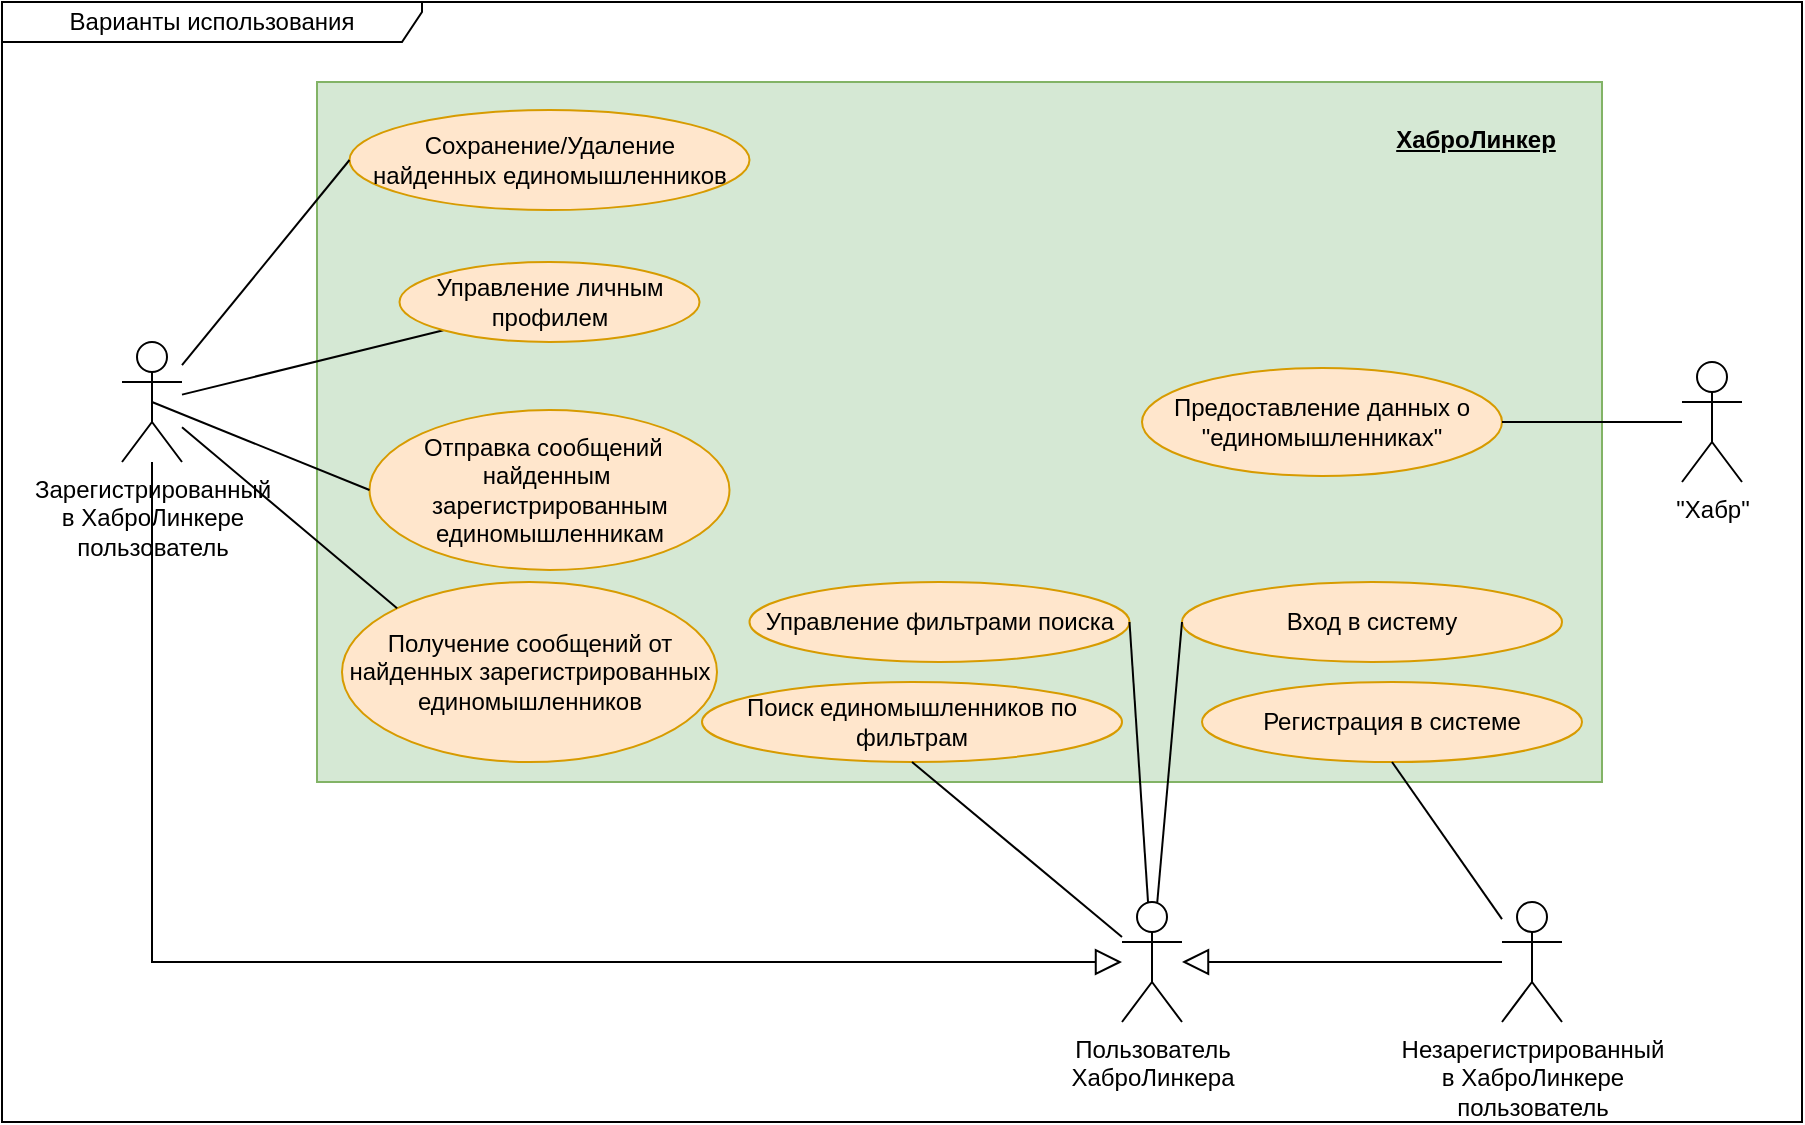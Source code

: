 <mxfile version="22.1.7" type="device">
  <diagram name="Страница — 1" id="0Fe31fzupErIYnQnvtf8">
    <mxGraphModel dx="498" dy="875" grid="1" gridSize="10" guides="1" tooltips="1" connect="1" arrows="1" fold="1" page="1" pageScale="1" pageWidth="1169" pageHeight="827" math="0" shadow="0">
      <root>
        <mxCell id="0" />
        <mxCell id="1" parent="0" />
        <mxCell id="GLMFBdCi1oCmCL03dTun-25" value="" style="html=1;dropTarget=0;whiteSpace=wrap;fillColor=#d5e8d4;strokeColor=#82b366;" parent="1" vertex="1">
          <mxGeometry x="317.5" y="210" width="642.5" height="350" as="geometry" />
        </mxCell>
        <mxCell id="GLMFBdCi1oCmCL03dTun-1" value="&lt;div&gt;Зареги&lt;span style=&quot;background-color: initial;&quot;&gt;стрированный&lt;/span&gt;&lt;/div&gt;&lt;div&gt;в ХаброЛинкере &lt;br&gt;пользователь&lt;/div&gt;" style="shape=umlActor;verticalLabelPosition=bottom;verticalAlign=top;html=1;outlineConnect=0;" parent="1" vertex="1">
          <mxGeometry x="220" y="340" width="30" height="60" as="geometry" />
        </mxCell>
        <mxCell id="GLMFBdCi1oCmCL03dTun-13" value="&lt;div&gt;Отправка сообщений&amp;nbsp;&amp;nbsp;&lt;/div&gt;найденным&amp;nbsp;&lt;div&gt;зарегистрированным&lt;br&gt;единомышленникам&lt;/div&gt;" style="ellipse;whiteSpace=wrap;html=1;fillColor=#ffe6cc;strokeColor=#d79b00;" parent="1" vertex="1">
          <mxGeometry x="343.75" y="374" width="180" height="80" as="geometry" />
        </mxCell>
        <mxCell id="GLMFBdCi1oCmCL03dTun-18" value="" style="endArrow=none;html=1;rounded=0;entryX=0;entryY=0.5;entryDx=0;entryDy=0;exitX=0.5;exitY=0.5;exitDx=0;exitDy=0;exitPerimeter=0;" parent="1" source="GLMFBdCi1oCmCL03dTun-1" target="GLMFBdCi1oCmCL03dTun-13" edge="1">
          <mxGeometry width="50" height="50" relative="1" as="geometry">
            <mxPoint x="157" y="390" as="sourcePoint" />
            <mxPoint x="520" y="410" as="targetPoint" />
          </mxGeometry>
        </mxCell>
        <mxCell id="GLMFBdCi1oCmCL03dTun-23" value="Варианты использования" style="shape=umlFrame;whiteSpace=wrap;html=1;pointerEvents=0;width=210;height=20;" parent="1" vertex="1">
          <mxGeometry x="160" y="170" width="900" height="560" as="geometry" />
        </mxCell>
        <mxCell id="GLMFBdCi1oCmCL03dTun-32" value="" style="endArrow=none;html=1;rounded=0;entryX=0;entryY=1;entryDx=0;entryDy=0;" parent="1" source="GLMFBdCi1oCmCL03dTun-1" target="DlbZdIHzd7oVlVPWz-om-2" edge="1">
          <mxGeometry width="50" height="50" relative="1" as="geometry">
            <mxPoint x="903" y="313" as="sourcePoint" />
            <mxPoint x="779" y="708" as="targetPoint" />
            <Array as="points" />
          </mxGeometry>
        </mxCell>
        <mxCell id="GLMFBdCi1oCmCL03dTun-48" value="&lt;u&gt;&lt;b&gt;ХаброЛинкер&lt;br&gt;&lt;/b&gt;&lt;/u&gt;" style="text;html=1;strokeColor=none;fillColor=none;align=center;verticalAlign=middle;whiteSpace=wrap;rounded=0;" parent="1" vertex="1">
          <mxGeometry x="842.5" y="224" width="107.5" height="30" as="geometry" />
        </mxCell>
        <mxCell id="GLMFBdCi1oCmCL03dTun-49" value="&quot;Хабр&quot;" style="shape=umlActor;verticalLabelPosition=bottom;verticalAlign=top;html=1;outlineConnect=0;" parent="1" vertex="1">
          <mxGeometry x="1000" y="350" width="30" height="60" as="geometry" />
        </mxCell>
        <mxCell id="DlbZdIHzd7oVlVPWz-om-2" value="Управление личным профилем" style="ellipse;whiteSpace=wrap;html=1;fillColor=#ffe6cc;strokeColor=#d79b00;" parent="1" vertex="1">
          <mxGeometry x="358.75" y="300" width="150" height="40" as="geometry" />
        </mxCell>
        <mxCell id="irt0PZdEbjW146X8YQon-3" value="Поиск единомышленников по фильтрам" style="ellipse;whiteSpace=wrap;html=1;fillColor=#ffe6cc;strokeColor=#d79b00;" parent="1" vertex="1">
          <mxGeometry x="510" y="510" width="210" height="40" as="geometry" />
        </mxCell>
        <mxCell id="irt0PZdEbjW146X8YQon-4" value="Управление фильтрами поиска" style="ellipse;whiteSpace=wrap;html=1;fillColor=#ffe6cc;strokeColor=#d79b00;" parent="1" vertex="1">
          <mxGeometry x="533.75" y="460" width="190" height="40" as="geometry" />
        </mxCell>
        <mxCell id="irt0PZdEbjW146X8YQon-5" value="Сохранение/Удаление &lt;br&gt;найденных единомышленников" style="ellipse;whiteSpace=wrap;html=1;fillColor=#ffe6cc;strokeColor=#d79b00;" parent="1" vertex="1">
          <mxGeometry x="333.75" y="224" width="200" height="50" as="geometry" />
        </mxCell>
        <mxCell id="irt0PZdEbjW146X8YQon-6" value="" style="endArrow=none;html=1;rounded=0;entryX=0.5;entryY=1;entryDx=0;entryDy=0;" parent="1" source="irt0PZdEbjW146X8YQon-10" target="irt0PZdEbjW146X8YQon-3" edge="1">
          <mxGeometry width="50" height="50" relative="1" as="geometry">
            <mxPoint x="293" y="222" as="sourcePoint" />
            <mxPoint x="340" y="265" as="targetPoint" />
          </mxGeometry>
        </mxCell>
        <mxCell id="irt0PZdEbjW146X8YQon-7" value="" style="endArrow=none;html=1;rounded=0;entryX=1;entryY=0.5;entryDx=0;entryDy=0;" parent="1" source="irt0PZdEbjW146X8YQon-10" target="irt0PZdEbjW146X8YQon-4" edge="1">
          <mxGeometry width="50" height="50" relative="1" as="geometry">
            <mxPoint x="283" y="240" as="sourcePoint" />
            <mxPoint x="340" y="310" as="targetPoint" />
          </mxGeometry>
        </mxCell>
        <mxCell id="irt0PZdEbjW146X8YQon-8" value="" style="endArrow=none;html=1;rounded=0;entryX=0;entryY=0.5;entryDx=0;entryDy=0;" parent="1" source="GLMFBdCi1oCmCL03dTun-1" target="irt0PZdEbjW146X8YQon-5" edge="1">
          <mxGeometry width="50" height="50" relative="1" as="geometry">
            <mxPoint x="158" y="382" as="sourcePoint" />
            <mxPoint x="340" y="360" as="targetPoint" />
          </mxGeometry>
        </mxCell>
        <mxCell id="irt0PZdEbjW146X8YQon-9" value="Получение сообщений от найденных зарегистрированных единомышленников" style="ellipse;whiteSpace=wrap;html=1;fillColor=#ffe6cc;strokeColor=#d79b00;" parent="1" vertex="1">
          <mxGeometry x="330" y="460" width="187.5" height="90" as="geometry" />
        </mxCell>
        <mxCell id="irt0PZdEbjW146X8YQon-10" value="Пользователь&lt;br style=&quot;border-color: var(--border-color);&quot;&gt;ХаброЛинкера" style="shape=umlActor;verticalLabelPosition=bottom;verticalAlign=top;html=1;outlineConnect=0;" parent="1" vertex="1">
          <mxGeometry x="720" y="620" width="30" height="60" as="geometry" />
        </mxCell>
        <mxCell id="irt0PZdEbjW146X8YQon-13" value="" style="endArrow=none;html=1;rounded=0;entryX=0;entryY=0;entryDx=0;entryDy=0;" parent="1" source="GLMFBdCi1oCmCL03dTun-1" target="irt0PZdEbjW146X8YQon-9" edge="1">
          <mxGeometry width="50" height="50" relative="1" as="geometry">
            <mxPoint x="902" y="473" as="sourcePoint" />
            <mxPoint x="779" y="343" as="targetPoint" />
          </mxGeometry>
        </mxCell>
        <mxCell id="irt0PZdEbjW146X8YQon-15" value="" style="endArrow=block;endSize=11;endFill=0;html=1;rounded=0;" parent="1" source="GLMFBdCi1oCmCL03dTun-1" target="irt0PZdEbjW146X8YQon-10" edge="1">
          <mxGeometry width="160" relative="1" as="geometry">
            <mxPoint x="589" y="660" as="sourcePoint" />
            <mxPoint x="358" y="593" as="targetPoint" />
            <Array as="points">
              <mxPoint x="235" y="650" />
            </Array>
          </mxGeometry>
        </mxCell>
        <mxCell id="yt8oq2bxS-K_x5D7ek6z-1" value="Предоставление данных о &quot;единомышленниках&quot;" style="ellipse;whiteSpace=wrap;html=1;fillColor=#ffe6cc;strokeColor=#d79b00;" parent="1" vertex="1">
          <mxGeometry x="730" y="353" width="180" height="54" as="geometry" />
        </mxCell>
        <mxCell id="yt8oq2bxS-K_x5D7ek6z-2" value="" style="endArrow=none;html=1;rounded=0;exitX=1;exitY=0.5;exitDx=0;exitDy=0;" parent="1" source="yt8oq2bxS-K_x5D7ek6z-1" target="GLMFBdCi1oCmCL03dTun-49" edge="1">
          <mxGeometry width="50" height="50" relative="1" as="geometry">
            <mxPoint x="755" y="394" as="sourcePoint" />
            <mxPoint x="726" y="630" as="targetPoint" />
            <Array as="points" />
          </mxGeometry>
        </mxCell>
        <mxCell id="HrgQDwjkppDf7GSTo6zU-1" value="&lt;div style=&quot;border-color: var(--border-color);&quot;&gt;Нез&lt;span style=&quot;background-color: initial;&quot;&gt;арегистрированный&lt;/span&gt;&lt;/div&gt;&lt;div style=&quot;border-color: var(--border-color);&quot;&gt;в ХаброЛинкере&lt;br style=&quot;border-color: var(--border-color);&quot;&gt;пользователь&lt;/div&gt;" style="shape=umlActor;verticalLabelPosition=bottom;verticalAlign=top;html=1;outlineConnect=0;" parent="1" vertex="1">
          <mxGeometry x="910" y="620" width="30" height="60" as="geometry" />
        </mxCell>
        <mxCell id="HrgQDwjkppDf7GSTo6zU-2" value="" style="endArrow=block;endSize=11;endFill=0;html=1;rounded=0;" parent="1" source="HrgQDwjkppDf7GSTo6zU-1" target="irt0PZdEbjW146X8YQon-10" edge="1">
          <mxGeometry width="160" relative="1" as="geometry">
            <mxPoint x="245" y="410" as="sourcePoint" />
            <mxPoint x="730" y="660" as="targetPoint" />
            <Array as="points" />
          </mxGeometry>
        </mxCell>
        <mxCell id="HrgQDwjkppDf7GSTo6zU-4" value="Регистрация в системе" style="ellipse;whiteSpace=wrap;html=1;fillColor=#ffe6cc;strokeColor=#d79b00;" parent="1" vertex="1">
          <mxGeometry x="760" y="510" width="190" height="40" as="geometry" />
        </mxCell>
        <mxCell id="HrgQDwjkppDf7GSTo6zU-5" value="" style="endArrow=none;html=1;rounded=0;entryX=0.5;entryY=1;entryDx=0;entryDy=0;" parent="1" source="HrgQDwjkppDf7GSTo6zU-1" target="HrgQDwjkppDf7GSTo6zU-4" edge="1">
          <mxGeometry width="50" height="50" relative="1" as="geometry">
            <mxPoint x="745" y="630" as="sourcePoint" />
            <mxPoint x="745" y="505" as="targetPoint" />
          </mxGeometry>
        </mxCell>
        <mxCell id="72SXcvp0IRsBHyvKBmVa-1" value="Вход в систему" style="ellipse;whiteSpace=wrap;html=1;fillColor=#ffe6cc;strokeColor=#d79b00;" vertex="1" parent="1">
          <mxGeometry x="750" y="460" width="190" height="40" as="geometry" />
        </mxCell>
        <mxCell id="72SXcvp0IRsBHyvKBmVa-2" value="" style="endArrow=none;html=1;rounded=0;entryX=0;entryY=0.5;entryDx=0;entryDy=0;" edge="1" parent="1" source="irt0PZdEbjW146X8YQon-10" target="72SXcvp0IRsBHyvKBmVa-1">
          <mxGeometry width="50" height="50" relative="1" as="geometry">
            <mxPoint x="745" y="630" as="sourcePoint" />
            <mxPoint x="744" y="490" as="targetPoint" />
          </mxGeometry>
        </mxCell>
      </root>
    </mxGraphModel>
  </diagram>
</mxfile>
